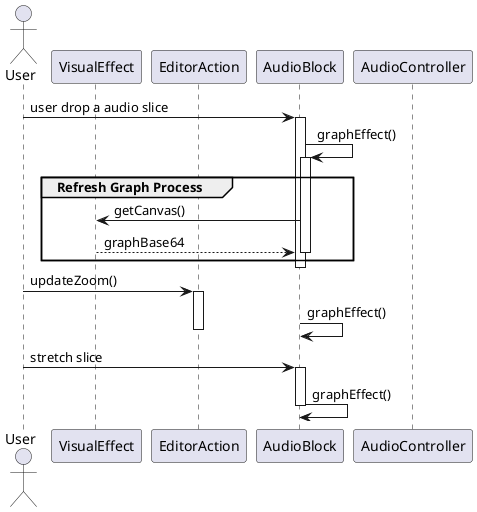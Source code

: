 @startuml
actor User

participant AudioBlock order 20
participant AudioController order 30

User -> AudioBlock: user drop a audio slice
activate AudioBlock
AudioBlock -> AudioBlock: graphEffect()
group Refresh Graph Process
activate AudioBlock
AudioBlock -> VisualEffect: getCanvas()
VisualEffect --> AudioBlock: graphBase64
deactivate AudioBlock
end

deactivate AudioBlock
User -> EditorAction: updateZoom()
activate EditorAction
AudioBlock -> AudioBlock: graphEffect()
deactivate EditorAction

User -> AudioBlock: stretch slice
activate AudioBlock
AudioBlock -> AudioBlock: graphEffect()
deactivate AudioBlock

@enduml

